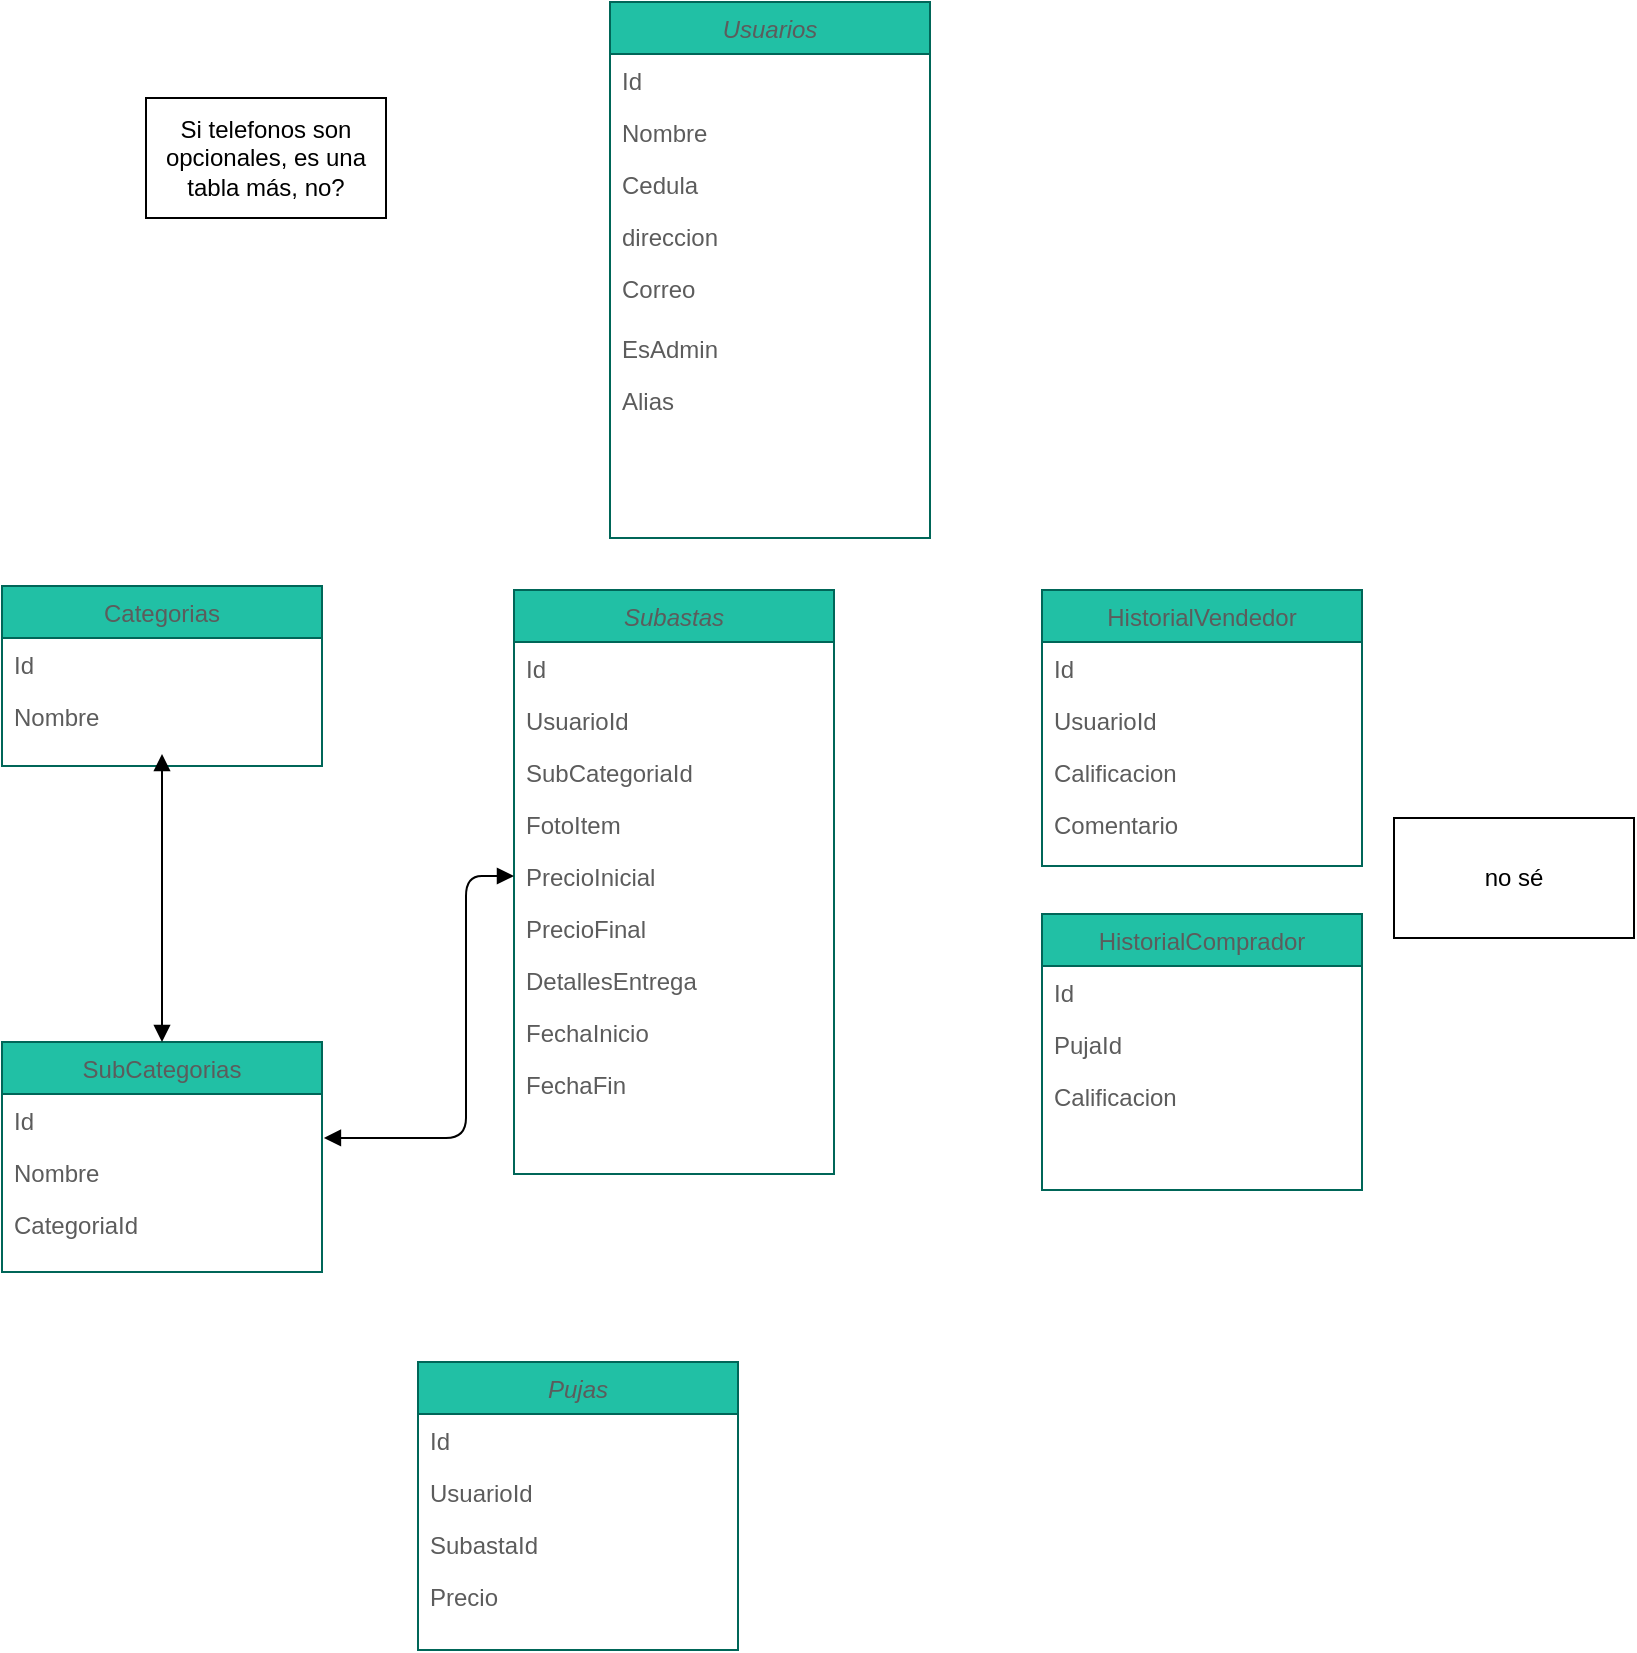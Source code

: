 <mxfile version="14.4.8" type="github">
  <diagram id="C5RBs43oDa-KdzZeNtuy" name="Page-1">
    <mxGraphModel dx="1529" dy="798" grid="1" gridSize="8" guides="1" tooltips="1" connect="1" arrows="1" fold="1" page="1" pageScale="1" pageWidth="1654" pageHeight="2336" background="#ffffff" math="0" shadow="0">
      <root>
        <mxCell id="WIyWlLk6GJQsqaUBKTNV-0" />
        <mxCell id="WIyWlLk6GJQsqaUBKTNV-1" parent="WIyWlLk6GJQsqaUBKTNV-0" />
        <mxCell id="zkfFHV4jXpPFQw0GAbJ--0" value="Usuarios" style="swimlane;fontStyle=2;align=center;verticalAlign=top;childLayout=stackLayout;horizontal=1;startSize=26;horizontalStack=0;resizeParent=1;resizeLast=0;collapsible=1;marginBottom=0;shadow=0;strokeWidth=1;fillColor=#21C0A5;strokeColor=#006658;fontColor=#5C5C5C;" parent="WIyWlLk6GJQsqaUBKTNV-1" vertex="1">
          <mxGeometry x="384" y="88" width="160" height="268" as="geometry">
            <mxRectangle x="230" y="140" width="160" height="26" as="alternateBounds" />
          </mxGeometry>
        </mxCell>
        <mxCell id="zkfFHV4jXpPFQw0GAbJ--1" value="Id" style="text;align=left;verticalAlign=top;spacingLeft=4;spacingRight=4;overflow=hidden;rotatable=0;points=[[0,0.5],[1,0.5]];portConstraint=eastwest;fontColor=#5C5C5C;" parent="zkfFHV4jXpPFQw0GAbJ--0" vertex="1">
          <mxGeometry y="26" width="160" height="26" as="geometry" />
        </mxCell>
        <mxCell id="zkfFHV4jXpPFQw0GAbJ--2" value="Nombre" style="text;align=left;verticalAlign=top;spacingLeft=4;spacingRight=4;overflow=hidden;rotatable=0;points=[[0,0.5],[1,0.5]];portConstraint=eastwest;shadow=0;html=0;fontColor=#5C5C5C;" parent="zkfFHV4jXpPFQw0GAbJ--0" vertex="1">
          <mxGeometry y="52" width="160" height="26" as="geometry" />
        </mxCell>
        <mxCell id="2cBs4azN2rq8tmbEgvQR-0" value="Cedula" style="text;align=left;verticalAlign=top;spacingLeft=4;spacingRight=4;overflow=hidden;rotatable=0;points=[[0,0.5],[1,0.5]];portConstraint=eastwest;shadow=0;html=0;fontColor=#5C5C5C;" vertex="1" parent="zkfFHV4jXpPFQw0GAbJ--0">
          <mxGeometry y="78" width="160" height="26" as="geometry" />
        </mxCell>
        <mxCell id="2cBs4azN2rq8tmbEgvQR-1" value="direccion" style="text;align=left;verticalAlign=top;spacingLeft=4;spacingRight=4;overflow=hidden;rotatable=0;points=[[0,0.5],[1,0.5]];portConstraint=eastwest;shadow=0;html=0;fontColor=#5C5C5C;" vertex="1" parent="zkfFHV4jXpPFQw0GAbJ--0">
          <mxGeometry y="104" width="160" height="26" as="geometry" />
        </mxCell>
        <mxCell id="iWR1aSKAeEVhYEiH1v8q-1" value="Correo" style="text;align=left;verticalAlign=top;spacingLeft=4;spacingRight=4;overflow=hidden;rotatable=0;points=[[0,0.5],[1,0.5]];portConstraint=eastwest;shadow=0;html=0;fontColor=#5C5C5C;" parent="zkfFHV4jXpPFQw0GAbJ--0" vertex="1">
          <mxGeometry y="130" width="160" height="30" as="geometry" />
        </mxCell>
        <mxCell id="zkfFHV4jXpPFQw0GAbJ--3" value="EsAdmin" style="text;align=left;verticalAlign=top;spacingLeft=4;spacingRight=4;overflow=hidden;rotatable=0;points=[[0,0.5],[1,0.5]];portConstraint=eastwest;shadow=0;html=0;fontColor=#5C5C5C;" parent="zkfFHV4jXpPFQw0GAbJ--0" vertex="1">
          <mxGeometry y="160" width="160" height="26" as="geometry" />
        </mxCell>
        <mxCell id="iWR1aSKAeEVhYEiH1v8q-0" value="Alias" style="text;align=left;verticalAlign=top;spacingLeft=4;spacingRight=4;overflow=hidden;rotatable=0;points=[[0,0.5],[1,0.5]];portConstraint=eastwest;shadow=0;html=0;fontColor=#5C5C5C;" parent="zkfFHV4jXpPFQw0GAbJ--0" vertex="1">
          <mxGeometry y="186" width="160" height="26" as="geometry" />
        </mxCell>
        <mxCell id="zkfFHV4jXpPFQw0GAbJ--6" value="Categorias" style="swimlane;fontStyle=0;align=center;verticalAlign=top;childLayout=stackLayout;horizontal=1;startSize=26;horizontalStack=0;resizeParent=1;resizeLast=0;collapsible=1;marginBottom=0;shadow=0;strokeWidth=1;fillColor=#21C0A5;strokeColor=#006658;fontColor=#5C5C5C;" parent="WIyWlLk6GJQsqaUBKTNV-1" vertex="1">
          <mxGeometry x="80" y="380" width="160" height="90" as="geometry">
            <mxRectangle x="130" y="380" width="160" height="26" as="alternateBounds" />
          </mxGeometry>
        </mxCell>
        <mxCell id="zkfFHV4jXpPFQw0GAbJ--7" value="Id" style="text;align=left;verticalAlign=top;spacingLeft=4;spacingRight=4;overflow=hidden;rotatable=0;points=[[0,0.5],[1,0.5]];portConstraint=eastwest;fontColor=#5C5C5C;" parent="zkfFHV4jXpPFQw0GAbJ--6" vertex="1">
          <mxGeometry y="26" width="160" height="26" as="geometry" />
        </mxCell>
        <mxCell id="zkfFHV4jXpPFQw0GAbJ--8" value="Nombre" style="text;align=left;verticalAlign=top;spacingLeft=4;spacingRight=4;overflow=hidden;rotatable=0;points=[[0,0.5],[1,0.5]];portConstraint=eastwest;shadow=0;html=0;fontColor=#5C5C5C;" parent="zkfFHV4jXpPFQw0GAbJ--6" vertex="1">
          <mxGeometry y="52" width="160" height="26" as="geometry" />
        </mxCell>
        <mxCell id="iWR1aSKAeEVhYEiH1v8q-2" value="SubCategorias" style="swimlane;fontStyle=0;align=center;verticalAlign=top;childLayout=stackLayout;horizontal=1;startSize=26;horizontalStack=0;resizeParent=1;resizeLast=0;collapsible=1;marginBottom=0;shadow=0;strokeWidth=1;fillColor=#21C0A5;strokeColor=#006658;fontColor=#5C5C5C;" parent="WIyWlLk6GJQsqaUBKTNV-1" vertex="1">
          <mxGeometry x="80" y="608" width="160" height="115" as="geometry">
            <mxRectangle x="130" y="380" width="160" height="26" as="alternateBounds" />
          </mxGeometry>
        </mxCell>
        <mxCell id="iWR1aSKAeEVhYEiH1v8q-3" value="Id" style="text;align=left;verticalAlign=top;spacingLeft=4;spacingRight=4;overflow=hidden;rotatable=0;points=[[0,0.5],[1,0.5]];portConstraint=eastwest;fontColor=#5C5C5C;" parent="iWR1aSKAeEVhYEiH1v8q-2" vertex="1">
          <mxGeometry y="26" width="160" height="26" as="geometry" />
        </mxCell>
        <mxCell id="iWR1aSKAeEVhYEiH1v8q-4" value="Nombre" style="text;align=left;verticalAlign=top;spacingLeft=4;spacingRight=4;overflow=hidden;rotatable=0;points=[[0,0.5],[1,0.5]];portConstraint=eastwest;shadow=0;html=0;fontColor=#5C5C5C;" parent="iWR1aSKAeEVhYEiH1v8q-2" vertex="1">
          <mxGeometry y="52" width="160" height="26" as="geometry" />
        </mxCell>
        <mxCell id="iWR1aSKAeEVhYEiH1v8q-5" value="CategoriaId" style="text;align=left;verticalAlign=top;spacingLeft=4;spacingRight=4;overflow=hidden;rotatable=0;points=[[0,0.5],[1,0.5]];portConstraint=eastwest;shadow=0;html=0;fontColor=#5C5C5C;" parent="iWR1aSKAeEVhYEiH1v8q-2" vertex="1">
          <mxGeometry y="78" width="160" height="32" as="geometry" />
        </mxCell>
        <mxCell id="iWR1aSKAeEVhYEiH1v8q-6" value="Subastas" style="swimlane;fontStyle=2;align=center;verticalAlign=top;childLayout=stackLayout;horizontal=1;startSize=26;horizontalStack=0;resizeParent=1;resizeLast=0;collapsible=1;marginBottom=0;shadow=0;strokeWidth=1;fillColor=#21C0A5;strokeColor=#006658;fontColor=#5C5C5C;" parent="WIyWlLk6GJQsqaUBKTNV-1" vertex="1">
          <mxGeometry x="336" y="382" width="160" height="292" as="geometry">
            <mxRectangle x="230" y="140" width="160" height="26" as="alternateBounds" />
          </mxGeometry>
        </mxCell>
        <mxCell id="iWR1aSKAeEVhYEiH1v8q-7" value="Id" style="text;align=left;verticalAlign=top;spacingLeft=4;spacingRight=4;overflow=hidden;rotatable=0;points=[[0,0.5],[1,0.5]];portConstraint=eastwest;fontColor=#5C5C5C;" parent="iWR1aSKAeEVhYEiH1v8q-6" vertex="1">
          <mxGeometry y="26" width="160" height="26" as="geometry" />
        </mxCell>
        <mxCell id="iWR1aSKAeEVhYEiH1v8q-8" value="UsuarioId" style="text;align=left;verticalAlign=top;spacingLeft=4;spacingRight=4;overflow=hidden;rotatable=0;points=[[0,0.5],[1,0.5]];portConstraint=eastwest;shadow=0;html=0;fontColor=#5C5C5C;" parent="iWR1aSKAeEVhYEiH1v8q-6" vertex="1">
          <mxGeometry y="52" width="160" height="26" as="geometry" />
        </mxCell>
        <mxCell id="iWR1aSKAeEVhYEiH1v8q-9" value="SubCategoriaId" style="text;align=left;verticalAlign=top;spacingLeft=4;spacingRight=4;overflow=hidden;rotatable=0;points=[[0,0.5],[1,0.5]];portConstraint=eastwest;shadow=0;html=0;fontColor=#5C5C5C;" parent="iWR1aSKAeEVhYEiH1v8q-6" vertex="1">
          <mxGeometry y="78" width="160" height="26" as="geometry" />
        </mxCell>
        <mxCell id="iWR1aSKAeEVhYEiH1v8q-10" value="FotoItem" style="text;align=left;verticalAlign=top;spacingLeft=4;spacingRight=4;overflow=hidden;rotatable=0;points=[[0,0.5],[1,0.5]];portConstraint=eastwest;shadow=0;html=0;fontColor=#5C5C5C;" parent="iWR1aSKAeEVhYEiH1v8q-6" vertex="1">
          <mxGeometry y="104" width="160" height="26" as="geometry" />
        </mxCell>
        <mxCell id="iWR1aSKAeEVhYEiH1v8q-11" value="PrecioInicial" style="text;align=left;verticalAlign=top;spacingLeft=4;spacingRight=4;overflow=hidden;rotatable=0;points=[[0,0.5],[1,0.5]];portConstraint=eastwest;shadow=0;html=0;fontColor=#5C5C5C;" parent="iWR1aSKAeEVhYEiH1v8q-6" vertex="1">
          <mxGeometry y="130" width="160" height="26" as="geometry" />
        </mxCell>
        <mxCell id="iWR1aSKAeEVhYEiH1v8q-20" value="PrecioFinal" style="text;align=left;verticalAlign=top;spacingLeft=4;spacingRight=4;overflow=hidden;rotatable=0;points=[[0,0.5],[1,0.5]];portConstraint=eastwest;shadow=0;html=0;fontColor=#5C5C5C;" parent="iWR1aSKAeEVhYEiH1v8q-6" vertex="1">
          <mxGeometry y="156" width="160" height="26" as="geometry" />
        </mxCell>
        <mxCell id="iWR1aSKAeEVhYEiH1v8q-21" value="DetallesEntrega" style="text;align=left;verticalAlign=top;spacingLeft=4;spacingRight=4;overflow=hidden;rotatable=0;points=[[0,0.5],[1,0.5]];portConstraint=eastwest;shadow=0;html=0;fontColor=#5C5C5C;" parent="iWR1aSKAeEVhYEiH1v8q-6" vertex="1">
          <mxGeometry y="182" width="160" height="26" as="geometry" />
        </mxCell>
        <mxCell id="iWR1aSKAeEVhYEiH1v8q-48" value="FechaInicio" style="text;align=left;verticalAlign=top;spacingLeft=4;spacingRight=4;overflow=hidden;rotatable=0;points=[[0,0.5],[1,0.5]];portConstraint=eastwest;shadow=0;html=0;fontColor=#5C5C5C;" parent="iWR1aSKAeEVhYEiH1v8q-6" vertex="1">
          <mxGeometry y="208" width="160" height="26" as="geometry" />
        </mxCell>
        <mxCell id="iWR1aSKAeEVhYEiH1v8q-49" value="FechaFin" style="text;align=left;verticalAlign=top;spacingLeft=4;spacingRight=4;overflow=hidden;rotatable=0;points=[[0,0.5],[1,0.5]];portConstraint=eastwest;shadow=0;html=0;fontColor=#5C5C5C;" parent="iWR1aSKAeEVhYEiH1v8q-6" vertex="1">
          <mxGeometry y="234" width="160" height="26" as="geometry" />
        </mxCell>
        <mxCell id="iWR1aSKAeEVhYEiH1v8q-22" value="HistorialVendedor" style="swimlane;fontStyle=0;align=center;verticalAlign=top;childLayout=stackLayout;horizontal=1;startSize=26;horizontalStack=0;resizeParent=1;resizeLast=0;collapsible=1;marginBottom=0;shadow=0;strokeWidth=1;fillColor=#21C0A5;strokeColor=#006658;fontColor=#5C5C5C;" parent="WIyWlLk6GJQsqaUBKTNV-1" vertex="1">
          <mxGeometry x="600" y="382" width="160" height="138" as="geometry">
            <mxRectangle x="550" y="140" width="160" height="26" as="alternateBounds" />
          </mxGeometry>
        </mxCell>
        <mxCell id="iWR1aSKAeEVhYEiH1v8q-23" value="Id" style="text;align=left;verticalAlign=top;spacingLeft=4;spacingRight=4;overflow=hidden;rotatable=0;points=[[0,0.5],[1,0.5]];portConstraint=eastwest;fontColor=#5C5C5C;" parent="iWR1aSKAeEVhYEiH1v8q-22" vertex="1">
          <mxGeometry y="26" width="160" height="26" as="geometry" />
        </mxCell>
        <mxCell id="iWR1aSKAeEVhYEiH1v8q-24" value="UsuarioId" style="text;align=left;verticalAlign=top;spacingLeft=4;spacingRight=4;overflow=hidden;rotatable=0;points=[[0,0.5],[1,0.5]];portConstraint=eastwest;shadow=0;html=0;fontColor=#5C5C5C;" parent="iWR1aSKAeEVhYEiH1v8q-22" vertex="1">
          <mxGeometry y="52" width="160" height="26" as="geometry" />
        </mxCell>
        <mxCell id="iWR1aSKAeEVhYEiH1v8q-25" value="Calificacion" style="text;align=left;verticalAlign=top;spacingLeft=4;spacingRight=4;overflow=hidden;rotatable=0;points=[[0,0.5],[1,0.5]];portConstraint=eastwest;shadow=0;html=0;fontColor=#5C5C5C;" parent="iWR1aSKAeEVhYEiH1v8q-22" vertex="1">
          <mxGeometry y="78" width="160" height="26" as="geometry" />
        </mxCell>
        <mxCell id="iWR1aSKAeEVhYEiH1v8q-26" value="Comentario" style="text;align=left;verticalAlign=top;spacingLeft=4;spacingRight=4;overflow=hidden;rotatable=0;points=[[0,0.5],[1,0.5]];portConstraint=eastwest;shadow=0;html=0;fontColor=#5C5C5C;" parent="iWR1aSKAeEVhYEiH1v8q-22" vertex="1">
          <mxGeometry y="104" width="160" height="26" as="geometry" />
        </mxCell>
        <mxCell id="iWR1aSKAeEVhYEiH1v8q-33" value="Pujas" style="swimlane;fontStyle=2;align=center;verticalAlign=top;childLayout=stackLayout;horizontal=1;startSize=26;horizontalStack=0;resizeParent=1;resizeLast=0;collapsible=1;marginBottom=0;shadow=0;strokeWidth=1;fillColor=#21C0A5;strokeColor=#006658;fontColor=#5C5C5C;" parent="WIyWlLk6GJQsqaUBKTNV-1" vertex="1">
          <mxGeometry x="288" y="768" width="160" height="144" as="geometry">
            <mxRectangle x="230" y="140" width="160" height="26" as="alternateBounds" />
          </mxGeometry>
        </mxCell>
        <mxCell id="iWR1aSKAeEVhYEiH1v8q-34" value="Id" style="text;align=left;verticalAlign=top;spacingLeft=4;spacingRight=4;overflow=hidden;rotatable=0;points=[[0,0.5],[1,0.5]];portConstraint=eastwest;fontColor=#5C5C5C;" parent="iWR1aSKAeEVhYEiH1v8q-33" vertex="1">
          <mxGeometry y="26" width="160" height="26" as="geometry" />
        </mxCell>
        <mxCell id="iWR1aSKAeEVhYEiH1v8q-35" value="UsuarioId" style="text;align=left;verticalAlign=top;spacingLeft=4;spacingRight=4;overflow=hidden;rotatable=0;points=[[0,0.5],[1,0.5]];portConstraint=eastwest;shadow=0;html=0;fontColor=#5C5C5C;" parent="iWR1aSKAeEVhYEiH1v8q-33" vertex="1">
          <mxGeometry y="52" width="160" height="26" as="geometry" />
        </mxCell>
        <mxCell id="iWR1aSKAeEVhYEiH1v8q-36" value="SubastaId" style="text;align=left;verticalAlign=top;spacingLeft=4;spacingRight=4;overflow=hidden;rotatable=0;points=[[0,0.5],[1,0.5]];portConstraint=eastwest;shadow=0;html=0;fontColor=#5C5C5C;" parent="iWR1aSKAeEVhYEiH1v8q-33" vertex="1">
          <mxGeometry y="78" width="160" height="26" as="geometry" />
        </mxCell>
        <mxCell id="iWR1aSKAeEVhYEiH1v8q-37" value="Precio" style="text;align=left;verticalAlign=top;spacingLeft=4;spacingRight=4;overflow=hidden;rotatable=0;points=[[0,0.5],[1,0.5]];portConstraint=eastwest;shadow=0;html=0;fontColor=#5C5C5C;" parent="iWR1aSKAeEVhYEiH1v8q-33" vertex="1">
          <mxGeometry y="104" width="160" height="26" as="geometry" />
        </mxCell>
        <mxCell id="iWR1aSKAeEVhYEiH1v8q-43" value="HistorialComprador" style="swimlane;fontStyle=0;align=center;verticalAlign=top;childLayout=stackLayout;horizontal=1;startSize=26;horizontalStack=0;resizeParent=1;resizeLast=0;collapsible=1;marginBottom=0;shadow=0;strokeWidth=1;fillColor=#21C0A5;strokeColor=#006658;fontColor=#5C5C5C;" parent="WIyWlLk6GJQsqaUBKTNV-1" vertex="1">
          <mxGeometry x="600" y="544" width="160" height="138" as="geometry">
            <mxRectangle x="550" y="140" width="160" height="26" as="alternateBounds" />
          </mxGeometry>
        </mxCell>
        <mxCell id="iWR1aSKAeEVhYEiH1v8q-44" value="Id" style="text;align=left;verticalAlign=top;spacingLeft=4;spacingRight=4;overflow=hidden;rotatable=0;points=[[0,0.5],[1,0.5]];portConstraint=eastwest;fontColor=#5C5C5C;" parent="iWR1aSKAeEVhYEiH1v8q-43" vertex="1">
          <mxGeometry y="26" width="160" height="26" as="geometry" />
        </mxCell>
        <mxCell id="iWR1aSKAeEVhYEiH1v8q-45" value="PujaId" style="text;align=left;verticalAlign=top;spacingLeft=4;spacingRight=4;overflow=hidden;rotatable=0;points=[[0,0.5],[1,0.5]];portConstraint=eastwest;shadow=0;html=0;fontColor=#5C5C5C;" parent="iWR1aSKAeEVhYEiH1v8q-43" vertex="1">
          <mxGeometry y="52" width="160" height="26" as="geometry" />
        </mxCell>
        <mxCell id="iWR1aSKAeEVhYEiH1v8q-46" value="Calificacion" style="text;align=left;verticalAlign=top;spacingLeft=4;spacingRight=4;overflow=hidden;rotatable=0;points=[[0,0.5],[1,0.5]];portConstraint=eastwest;shadow=0;html=0;fontColor=#5C5C5C;" parent="iWR1aSKAeEVhYEiH1v8q-43" vertex="1">
          <mxGeometry y="78" width="160" height="26" as="geometry" />
        </mxCell>
        <mxCell id="2cBs4azN2rq8tmbEgvQR-2" value="Si telefonos son opcionales, es una tabla más, no?" style="rounded=0;whiteSpace=wrap;html=1;" vertex="1" parent="WIyWlLk6GJQsqaUBKTNV-1">
          <mxGeometry x="152" y="136" width="120" height="60" as="geometry" />
        </mxCell>
        <mxCell id="2cBs4azN2rq8tmbEgvQR-12" value="" style="endArrow=block;startArrow=block;endFill=1;startFill=1;html=1;exitX=0.5;exitY=1.231;exitDx=0;exitDy=0;exitPerimeter=0;" edge="1" parent="WIyWlLk6GJQsqaUBKTNV-1" source="zkfFHV4jXpPFQw0GAbJ--8" target="iWR1aSKAeEVhYEiH1v8q-2">
          <mxGeometry width="160" relative="1" as="geometry">
            <mxPoint x="136" y="464" as="sourcePoint" />
            <mxPoint x="280" y="520" as="targetPoint" />
          </mxGeometry>
        </mxCell>
        <mxCell id="2cBs4azN2rq8tmbEgvQR-13" value="" style="endArrow=block;startArrow=block;endFill=1;startFill=1;html=1;exitX=1.006;exitY=-0.154;exitDx=0;exitDy=0;exitPerimeter=0;" edge="1" parent="WIyWlLk6GJQsqaUBKTNV-1" source="iWR1aSKAeEVhYEiH1v8q-4">
          <mxGeometry width="160" relative="1" as="geometry">
            <mxPoint x="176" y="536" as="sourcePoint" />
            <mxPoint x="336" y="525" as="targetPoint" />
            <Array as="points">
              <mxPoint x="312" y="656" />
              <mxPoint x="312" y="525" />
            </Array>
          </mxGeometry>
        </mxCell>
        <mxCell id="2cBs4azN2rq8tmbEgvQR-40" value="no sé" style="rounded=0;whiteSpace=wrap;html=1;" vertex="1" parent="WIyWlLk6GJQsqaUBKTNV-1">
          <mxGeometry x="776" y="496" width="120" height="60" as="geometry" />
        </mxCell>
      </root>
    </mxGraphModel>
  </diagram>
</mxfile>
